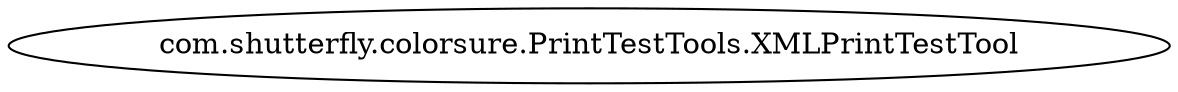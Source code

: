 digraph dependencyGraph {
 concentrate=true;
 rankdir="LR"; 
ranksep="2.0";
"com.shutterfly.colorsure.PrintTestTools.XMLPrintTestTool"; 
}